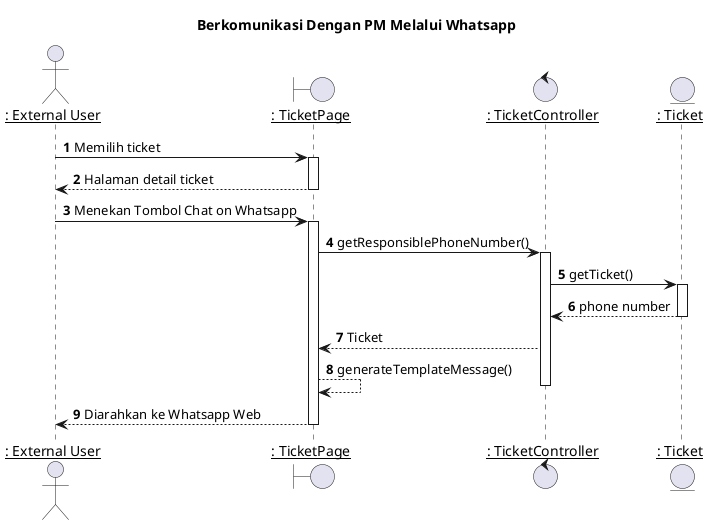@startuml Berkomunikasi Dengan PM Melalui Whatsapp

title "Berkomunikasi Dengan PM Melalui Whatsapp"

actor EU as "__: External User__"
boundary TicketPage as "__: TicketPage__"
control TicketController as "__: TicketController__"
entity Ticket as "__: Ticket__"

autonumber 1
'list
EU -> TicketPage: Memilih ticket
activate TicketPage

TicketPage --> EU: Halaman detail ticket
deactivate TicketPage

'Menutup ticket
EU -> TicketPage: Menekan Tombol Chat on Whatsapp
activate TicketPage

TicketPage -> TicketController: getResponsiblePhoneNumber()
activate TicketController

TicketController -> Ticket: getTicket()
activate Ticket

Ticket --> TicketController : phone number
deactivate Ticket

TicketController --> TicketPage : Ticket
TicketPage --> TicketPage : generateTemplateMessage()
deactivate TicketController

TicketPage --> EU : Diarahkan ke Whatsapp Web
deactivate TicketPage


@enduml
